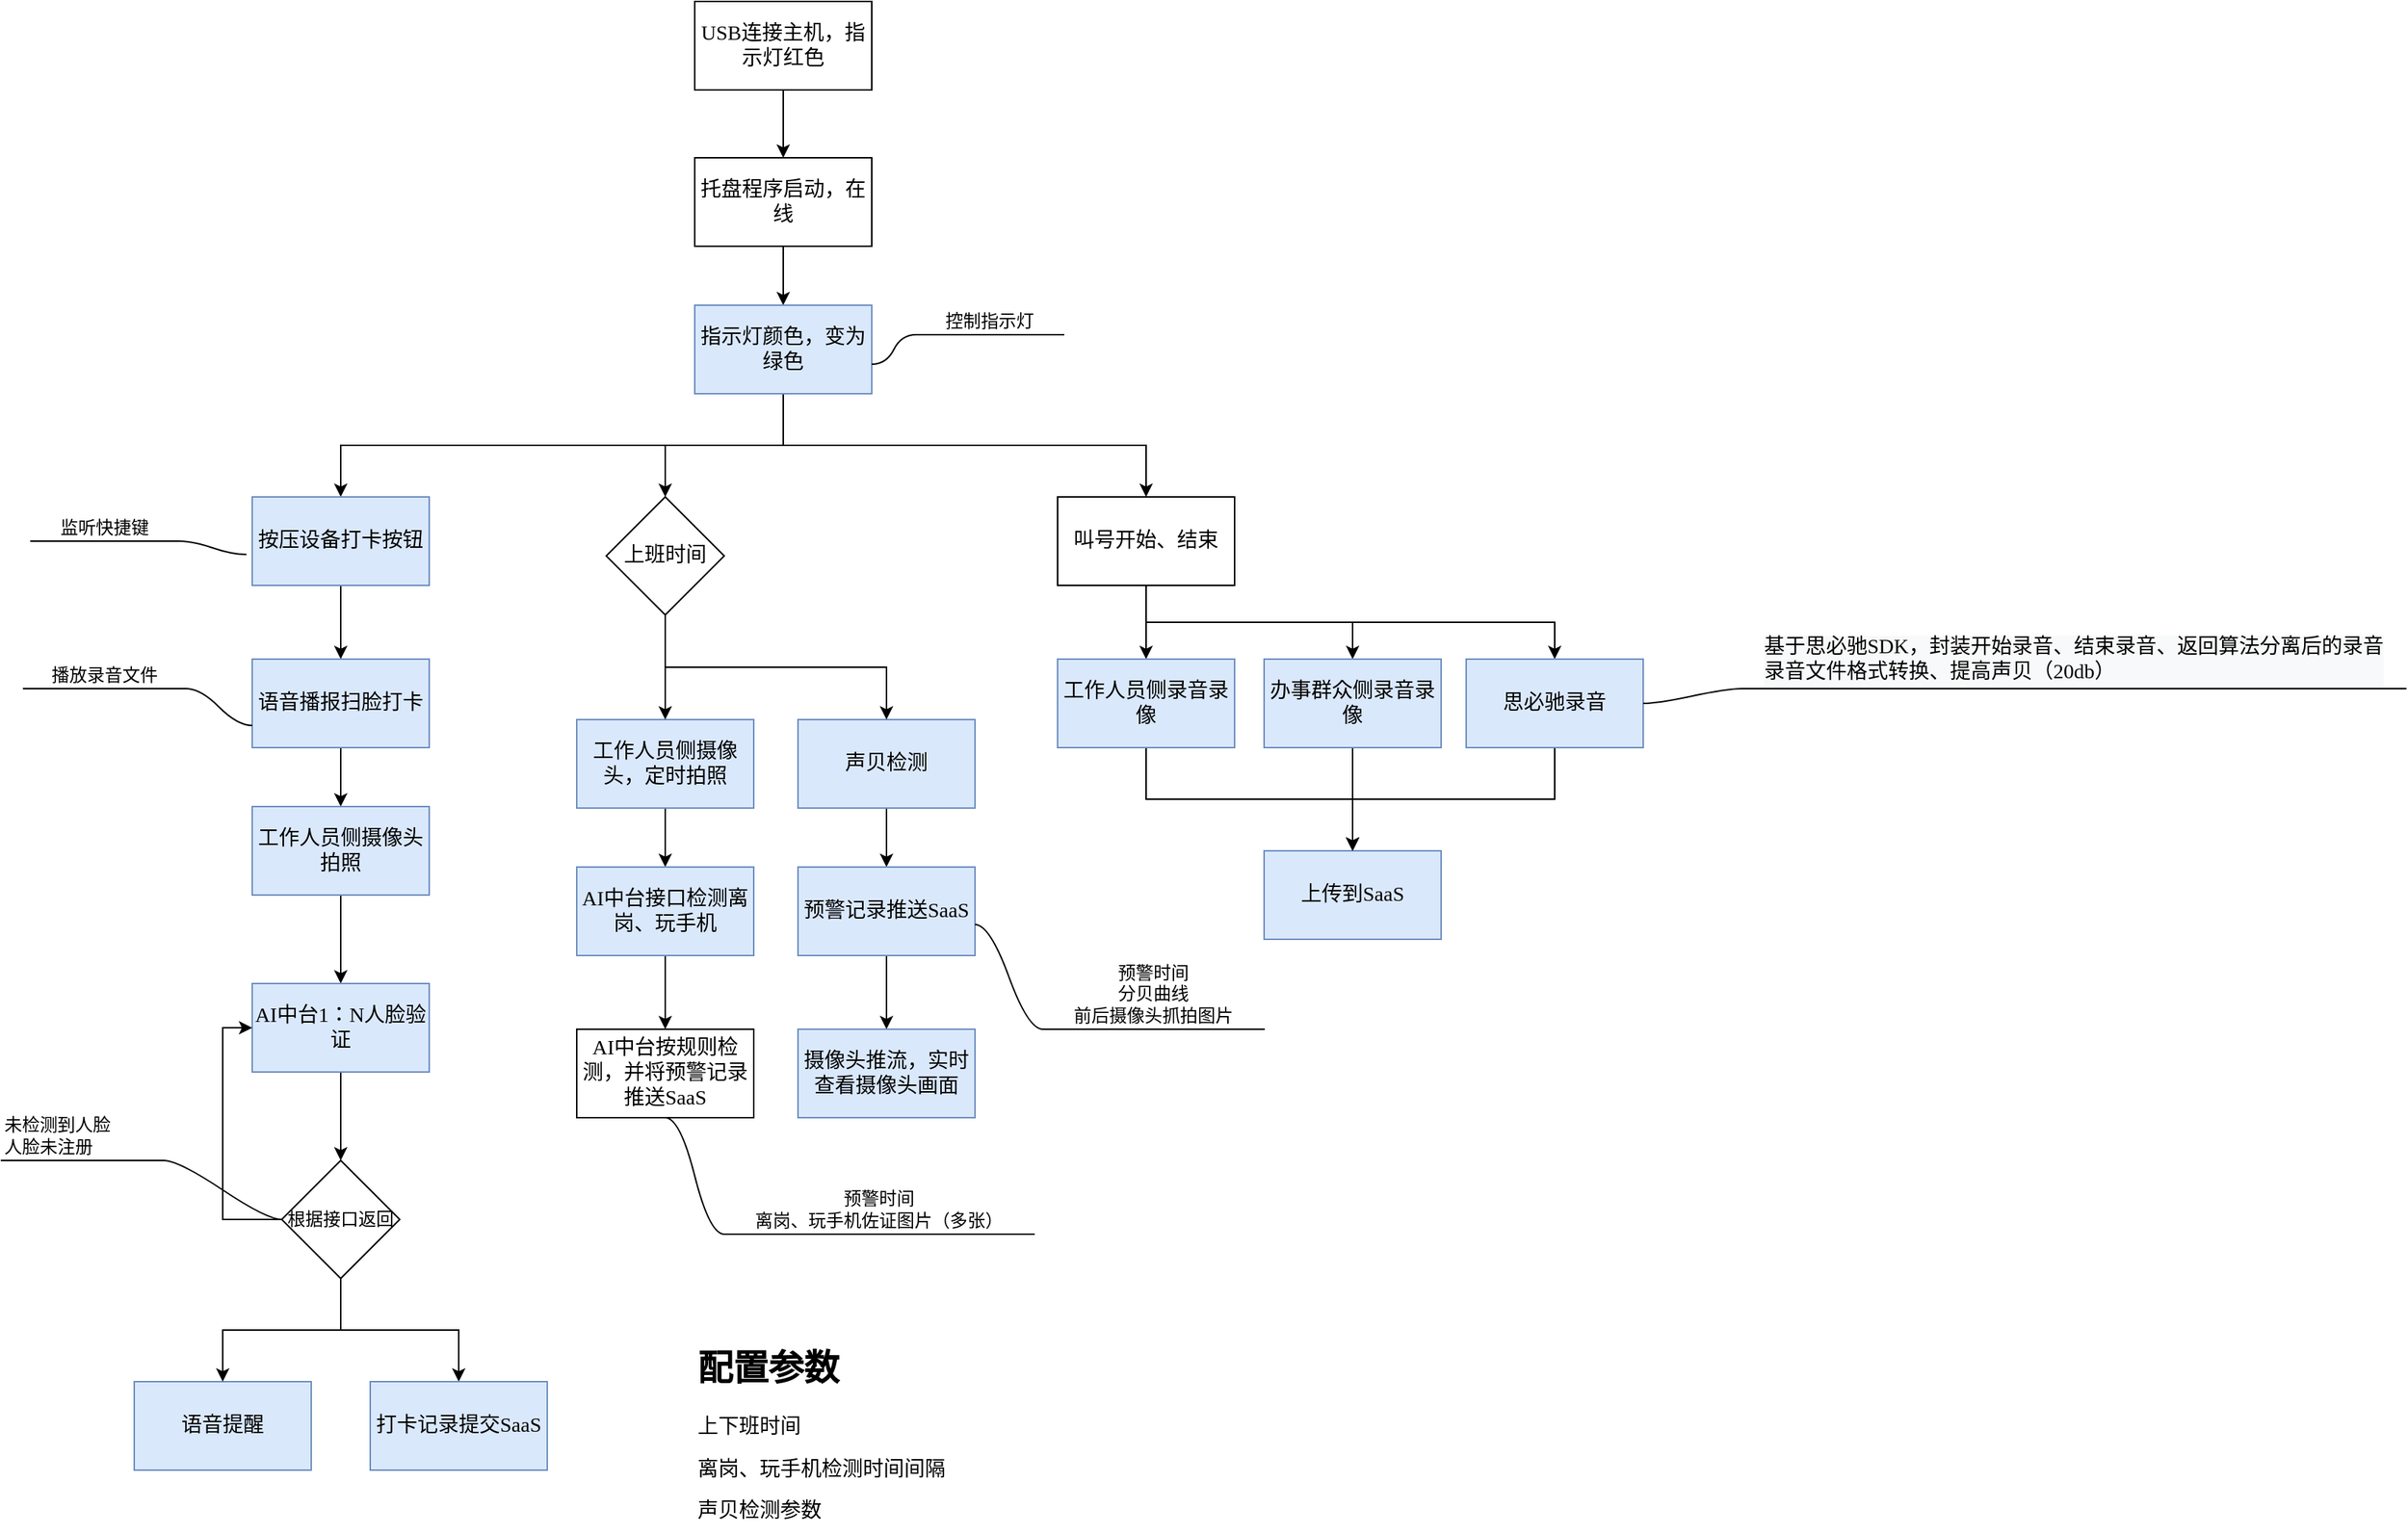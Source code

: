 <mxfile version="24.9.0">
  <diagram name="第 1 页" id="kdUgp8HAoLFUEc_NWHWy">
    <mxGraphModel dx="1434" dy="792" grid="1" gridSize="10" guides="1" tooltips="1" connect="1" arrows="1" fold="1" page="1" pageScale="1" pageWidth="827" pageHeight="1169" math="0" shadow="0">
      <root>
        <mxCell id="0" />
        <mxCell id="1" parent="0" />
        <mxCell id="lpU7cfMmDj1gJtjpGfW_-1" style="edgeStyle=orthogonalEdgeStyle;rounded=0;orthogonalLoop=1;jettySize=auto;html=1;exitX=0.5;exitY=1;exitDx=0;exitDy=0;entryX=0.5;entryY=0;entryDx=0;entryDy=0;fontFamily=阿里巴巴普惠体;fontSize=14;" parent="1" source="lpU7cfMmDj1gJtjpGfW_-2" target="lpU7cfMmDj1gJtjpGfW_-4" edge="1">
          <mxGeometry relative="1" as="geometry" />
        </mxCell>
        <mxCell id="lpU7cfMmDj1gJtjpGfW_-2" value="USB连接主机，指示灯红色" style="rounded=0;whiteSpace=wrap;html=1;fontFamily=阿里巴巴普惠体;fontSize=14;" parent="1" vertex="1">
          <mxGeometry x="530" y="94" width="120" height="60" as="geometry" />
        </mxCell>
        <mxCell id="lpU7cfMmDj1gJtjpGfW_-3" style="edgeStyle=orthogonalEdgeStyle;rounded=0;orthogonalLoop=1;jettySize=auto;html=1;exitX=0.5;exitY=1;exitDx=0;exitDy=0;entryX=0.5;entryY=0;entryDx=0;entryDy=0;fontFamily=阿里巴巴普惠体;fontSize=14;" parent="1" source="lpU7cfMmDj1gJtjpGfW_-4" target="lpU7cfMmDj1gJtjpGfW_-8" edge="1">
          <mxGeometry relative="1" as="geometry" />
        </mxCell>
        <mxCell id="lpU7cfMmDj1gJtjpGfW_-4" value="托盘程序启动，在线" style="rounded=0;whiteSpace=wrap;html=1;fontFamily=阿里巴巴普惠体;fontSize=14;" parent="1" vertex="1">
          <mxGeometry x="530" y="200" width="120" height="60" as="geometry" />
        </mxCell>
        <mxCell id="lpU7cfMmDj1gJtjpGfW_-5" style="edgeStyle=orthogonalEdgeStyle;rounded=0;orthogonalLoop=1;jettySize=auto;html=1;exitX=0.5;exitY=1;exitDx=0;exitDy=0;entryX=0.5;entryY=0;entryDx=0;entryDy=0;fontFamily=阿里巴巴普惠体;fontSize=14;" parent="1" source="lpU7cfMmDj1gJtjpGfW_-8" target="lpU7cfMmDj1gJtjpGfW_-10" edge="1">
          <mxGeometry relative="1" as="geometry" />
        </mxCell>
        <mxCell id="lpU7cfMmDj1gJtjpGfW_-7" style="edgeStyle=orthogonalEdgeStyle;rounded=0;orthogonalLoop=1;jettySize=auto;html=1;exitX=0.5;exitY=1;exitDx=0;exitDy=0;entryX=0.5;entryY=0;entryDx=0;entryDy=0;fontFamily=阿里巴巴普惠体;fontSize=14;" parent="1" source="lpU7cfMmDj1gJtjpGfW_-8" target="lpU7cfMmDj1gJtjpGfW_-28" edge="1">
          <mxGeometry relative="1" as="geometry" />
        </mxCell>
        <mxCell id="lpU7cfMmDj1gJtjpGfW_-67" style="edgeStyle=orthogonalEdgeStyle;rounded=0;orthogonalLoop=1;jettySize=auto;html=1;exitX=0.5;exitY=1;exitDx=0;exitDy=0;entryX=0.5;entryY=0;entryDx=0;entryDy=0;" parent="1" source="lpU7cfMmDj1gJtjpGfW_-8" target="lpU7cfMmDj1gJtjpGfW_-46" edge="1">
          <mxGeometry relative="1" as="geometry" />
        </mxCell>
        <mxCell id="lpU7cfMmDj1gJtjpGfW_-8" value="指示灯颜色，变为绿色" style="rounded=0;whiteSpace=wrap;html=1;fontFamily=阿里巴巴普惠体;fontSize=14;fillColor=#dae8fc;strokeColor=#6c8ebf;" parent="1" vertex="1">
          <mxGeometry x="530" y="300" width="120" height="60" as="geometry" />
        </mxCell>
        <mxCell id="lpU7cfMmDj1gJtjpGfW_-9" style="edgeStyle=orthogonalEdgeStyle;rounded=0;orthogonalLoop=1;jettySize=auto;html=1;exitX=0.5;exitY=1;exitDx=0;exitDy=0;fontFamily=阿里巴巴普惠体;fontSize=14;" parent="1" source="lpU7cfMmDj1gJtjpGfW_-10" target="lpU7cfMmDj1gJtjpGfW_-12" edge="1">
          <mxGeometry relative="1" as="geometry" />
        </mxCell>
        <mxCell id="lpU7cfMmDj1gJtjpGfW_-10" value="按压设备打卡按钮" style="rounded=0;whiteSpace=wrap;html=1;fontFamily=阿里巴巴普惠体;fontSize=14;fillColor=#dae8fc;strokeColor=#6c8ebf;" parent="1" vertex="1">
          <mxGeometry x="230" y="430" width="120" height="60" as="geometry" />
        </mxCell>
        <mxCell id="lpU7cfMmDj1gJtjpGfW_-11" style="edgeStyle=orthogonalEdgeStyle;rounded=0;orthogonalLoop=1;jettySize=auto;html=1;exitX=0.5;exitY=1;exitDx=0;exitDy=0;entryX=0.5;entryY=0;entryDx=0;entryDy=0;fontFamily=阿里巴巴普惠体;fontSize=14;" parent="1" source="lpU7cfMmDj1gJtjpGfW_-12" target="lpU7cfMmDj1gJtjpGfW_-14" edge="1">
          <mxGeometry relative="1" as="geometry" />
        </mxCell>
        <mxCell id="lpU7cfMmDj1gJtjpGfW_-12" value="语音播报扫脸打卡" style="rounded=0;whiteSpace=wrap;html=1;fontFamily=阿里巴巴普惠体;fontSize=14;fillColor=#dae8fc;strokeColor=#6c8ebf;" parent="1" vertex="1">
          <mxGeometry x="230" y="540" width="120" height="60" as="geometry" />
        </mxCell>
        <mxCell id="lpU7cfMmDj1gJtjpGfW_-13" style="edgeStyle=orthogonalEdgeStyle;rounded=0;orthogonalLoop=1;jettySize=auto;html=1;exitX=0.5;exitY=1;exitDx=0;exitDy=0;entryX=0.5;entryY=0;entryDx=0;entryDy=0;fontFamily=阿里巴巴普惠体;fontSize=14;" parent="1" source="lpU7cfMmDj1gJtjpGfW_-14" target="lpU7cfMmDj1gJtjpGfW_-16" edge="1">
          <mxGeometry relative="1" as="geometry" />
        </mxCell>
        <mxCell id="lpU7cfMmDj1gJtjpGfW_-14" value="工作人员侧摄像头拍照" style="rounded=0;whiteSpace=wrap;html=1;fontFamily=阿里巴巴普惠体;fontSize=14;fillColor=#dae8fc;strokeColor=#6c8ebf;" parent="1" vertex="1">
          <mxGeometry x="230" y="640" width="120" height="60" as="geometry" />
        </mxCell>
        <mxCell id="lpU7cfMmDj1gJtjpGfW_-55" style="edgeStyle=orthogonalEdgeStyle;rounded=0;orthogonalLoop=1;jettySize=auto;html=1;exitX=0.5;exitY=1;exitDx=0;exitDy=0;entryX=0.5;entryY=0;entryDx=0;entryDy=0;" parent="1" source="lpU7cfMmDj1gJtjpGfW_-16" target="lpU7cfMmDj1gJtjpGfW_-52" edge="1">
          <mxGeometry relative="1" as="geometry" />
        </mxCell>
        <mxCell id="lpU7cfMmDj1gJtjpGfW_-16" value="AI中台1：N人脸验证" style="rounded=0;whiteSpace=wrap;html=1;fontFamily=阿里巴巴普惠体;fontSize=14;fillColor=#dae8fc;strokeColor=#6c8ebf;" parent="1" vertex="1">
          <mxGeometry x="230" y="760" width="120" height="60" as="geometry" />
        </mxCell>
        <mxCell id="lpU7cfMmDj1gJtjpGfW_-17" value="语音提醒" style="rounded=0;whiteSpace=wrap;html=1;fontFamily=阿里巴巴普惠体;fontSize=14;fillColor=#dae8fc;strokeColor=#6c8ebf;" parent="1" vertex="1">
          <mxGeometry x="150" y="1030" width="120" height="60" as="geometry" />
        </mxCell>
        <mxCell id="lpU7cfMmDj1gJtjpGfW_-21" style="edgeStyle=orthogonalEdgeStyle;rounded=0;orthogonalLoop=1;jettySize=auto;html=1;exitX=0.5;exitY=1;exitDx=0;exitDy=0;entryX=0.5;entryY=0;entryDx=0;entryDy=0;fontFamily=阿里巴巴普惠体;fontSize=14;" parent="1" source="lpU7cfMmDj1gJtjpGfW_-22" target="lpU7cfMmDj1gJtjpGfW_-24" edge="1">
          <mxGeometry relative="1" as="geometry" />
        </mxCell>
        <mxCell id="lpU7cfMmDj1gJtjpGfW_-22" value="工作人员侧摄像头，定时拍照" style="rounded=0;whiteSpace=wrap;html=1;fontFamily=阿里巴巴普惠体;fontSize=14;fillColor=#dae8fc;strokeColor=#6c8ebf;" parent="1" vertex="1">
          <mxGeometry x="450" y="581" width="120" height="60" as="geometry" />
        </mxCell>
        <mxCell id="lpU7cfMmDj1gJtjpGfW_-23" style="edgeStyle=orthogonalEdgeStyle;rounded=0;orthogonalLoop=1;jettySize=auto;html=1;exitX=0.5;exitY=1;exitDx=0;exitDy=0;entryX=0.5;entryY=0;entryDx=0;entryDy=0;fontFamily=阿里巴巴普惠体;fontSize=14;" parent="1" source="lpU7cfMmDj1gJtjpGfW_-24" target="lpU7cfMmDj1gJtjpGfW_-38" edge="1">
          <mxGeometry relative="1" as="geometry" />
        </mxCell>
        <mxCell id="lpU7cfMmDj1gJtjpGfW_-24" value="AI中台接口检测离岗、玩手机" style="rounded=0;whiteSpace=wrap;html=1;fontFamily=阿里巴巴普惠体;fontSize=14;fillColor=#dae8fc;strokeColor=#6c8ebf;" parent="1" vertex="1">
          <mxGeometry x="450" y="681" width="120" height="60" as="geometry" />
        </mxCell>
        <mxCell id="lpU7cfMmDj1gJtjpGfW_-25" style="edgeStyle=orthogonalEdgeStyle;rounded=0;orthogonalLoop=1;jettySize=auto;html=1;exitX=0.5;exitY=1;exitDx=0;exitDy=0;entryX=0.5;entryY=0;entryDx=0;entryDy=0;fontFamily=阿里巴巴普惠体;fontSize=14;" parent="1" source="lpU7cfMmDj1gJtjpGfW_-28" target="lpU7cfMmDj1gJtjpGfW_-30" edge="1">
          <mxGeometry relative="1" as="geometry" />
        </mxCell>
        <mxCell id="lpU7cfMmDj1gJtjpGfW_-26" style="edgeStyle=orthogonalEdgeStyle;rounded=0;orthogonalLoop=1;jettySize=auto;html=1;exitX=0.5;exitY=1;exitDx=0;exitDy=0;entryX=0.5;entryY=0;entryDx=0;entryDy=0;fontFamily=阿里巴巴普惠体;fontSize=14;" parent="1" source="lpU7cfMmDj1gJtjpGfW_-28" target="lpU7cfMmDj1gJtjpGfW_-35" edge="1">
          <mxGeometry relative="1" as="geometry" />
        </mxCell>
        <mxCell id="lpU7cfMmDj1gJtjpGfW_-27" style="edgeStyle=orthogonalEdgeStyle;rounded=0;orthogonalLoop=1;jettySize=auto;html=1;exitX=0.5;exitY=1;exitDx=0;exitDy=0;entryX=0.5;entryY=0;entryDx=0;entryDy=0;fontFamily=阿里巴巴普惠体;fontSize=14;" parent="1" source="lpU7cfMmDj1gJtjpGfW_-28" target="lpU7cfMmDj1gJtjpGfW_-33" edge="1">
          <mxGeometry relative="1" as="geometry" />
        </mxCell>
        <mxCell id="lpU7cfMmDj1gJtjpGfW_-28" value="叫号开始、结束" style="rounded=0;whiteSpace=wrap;html=1;fontFamily=阿里巴巴普惠体;fontSize=14;" parent="1" vertex="1">
          <mxGeometry x="776" y="430" width="120" height="60" as="geometry" />
        </mxCell>
        <mxCell id="lpU7cfMmDj1gJtjpGfW_-29" style="edgeStyle=orthogonalEdgeStyle;rounded=0;orthogonalLoop=1;jettySize=auto;html=1;exitX=0.5;exitY=1;exitDx=0;exitDy=0;entryX=0.5;entryY=0;entryDx=0;entryDy=0;fontFamily=阿里巴巴普惠体;fontSize=14;" parent="1" source="lpU7cfMmDj1gJtjpGfW_-30" target="lpU7cfMmDj1gJtjpGfW_-31" edge="1">
          <mxGeometry relative="1" as="geometry" />
        </mxCell>
        <mxCell id="lpU7cfMmDj1gJtjpGfW_-30" value="工作人员侧录音录像" style="rounded=0;whiteSpace=wrap;html=1;fontFamily=阿里巴巴普惠体;fontSize=14;fillColor=#dae8fc;strokeColor=#6c8ebf;" parent="1" vertex="1">
          <mxGeometry x="776" y="540" width="120" height="60" as="geometry" />
        </mxCell>
        <mxCell id="lpU7cfMmDj1gJtjpGfW_-31" value="上传到SaaS" style="rounded=0;whiteSpace=wrap;html=1;fontFamily=阿里巴巴普惠体;fontSize=14;fillColor=#dae8fc;strokeColor=#6c8ebf;" parent="1" vertex="1">
          <mxGeometry x="916" y="670" width="120" height="60" as="geometry" />
        </mxCell>
        <mxCell id="lpU7cfMmDj1gJtjpGfW_-32" style="edgeStyle=orthogonalEdgeStyle;rounded=0;orthogonalLoop=1;jettySize=auto;html=1;exitX=0.5;exitY=1;exitDx=0;exitDy=0;entryX=0.5;entryY=0;entryDx=0;entryDy=0;fontFamily=阿里巴巴普惠体;fontSize=14;" parent="1" source="lpU7cfMmDj1gJtjpGfW_-33" target="lpU7cfMmDj1gJtjpGfW_-31" edge="1">
          <mxGeometry relative="1" as="geometry" />
        </mxCell>
        <mxCell id="lpU7cfMmDj1gJtjpGfW_-33" value="思必驰录音" style="rounded=0;whiteSpace=wrap;html=1;fontFamily=阿里巴巴普惠体;fontSize=14;fillColor=#dae8fc;strokeColor=#6c8ebf;" parent="1" vertex="1">
          <mxGeometry x="1053" y="540" width="120" height="60" as="geometry" />
        </mxCell>
        <mxCell id="lpU7cfMmDj1gJtjpGfW_-34" style="edgeStyle=orthogonalEdgeStyle;rounded=0;orthogonalLoop=1;jettySize=auto;html=1;exitX=0.5;exitY=1;exitDx=0;exitDy=0;entryX=0.5;entryY=0;entryDx=0;entryDy=0;fontFamily=阿里巴巴普惠体;fontSize=14;" parent="1" source="lpU7cfMmDj1gJtjpGfW_-35" target="lpU7cfMmDj1gJtjpGfW_-31" edge="1">
          <mxGeometry relative="1" as="geometry" />
        </mxCell>
        <mxCell id="lpU7cfMmDj1gJtjpGfW_-35" value="办事群众侧录音录像" style="rounded=0;whiteSpace=wrap;html=1;fontFamily=阿里巴巴普惠体;fontSize=14;fillColor=#dae8fc;strokeColor=#6c8ebf;" parent="1" vertex="1">
          <mxGeometry x="916" y="540" width="120" height="60" as="geometry" />
        </mxCell>
        <mxCell id="lpU7cfMmDj1gJtjpGfW_-36" style="edgeStyle=orthogonalEdgeStyle;rounded=0;orthogonalLoop=1;jettySize=auto;html=1;exitX=0.5;exitY=1;exitDx=0;exitDy=0;entryX=0.5;entryY=0;entryDx=0;entryDy=0;fontFamily=阿里巴巴普惠体;fontSize=14;" parent="1" source="lpU7cfMmDj1gJtjpGfW_-37" target="lpU7cfMmDj1gJtjpGfW_-39" edge="1">
          <mxGeometry relative="1" as="geometry" />
        </mxCell>
        <mxCell id="lpU7cfMmDj1gJtjpGfW_-37" value="声贝检测" style="rounded=0;whiteSpace=wrap;html=1;fontFamily=阿里巴巴普惠体;fontSize=14;fillColor=#dae8fc;strokeColor=#6c8ebf;" parent="1" vertex="1">
          <mxGeometry x="600" y="581" width="120" height="60" as="geometry" />
        </mxCell>
        <mxCell id="lpU7cfMmDj1gJtjpGfW_-38" value="AI中台按规则检测，并将预警记录推送SaaS" style="rounded=0;whiteSpace=wrap;html=1;fontFamily=阿里巴巴普惠体;fontSize=14;" parent="1" vertex="1">
          <mxGeometry x="450" y="791" width="120" height="60" as="geometry" />
        </mxCell>
        <mxCell id="lpU7cfMmDj1gJtjpGfW_-78" style="edgeStyle=orthogonalEdgeStyle;rounded=0;orthogonalLoop=1;jettySize=auto;html=1;exitX=0.5;exitY=1;exitDx=0;exitDy=0;entryX=0.5;entryY=0;entryDx=0;entryDy=0;" parent="1" source="lpU7cfMmDj1gJtjpGfW_-39" target="lpU7cfMmDj1gJtjpGfW_-77" edge="1">
          <mxGeometry relative="1" as="geometry" />
        </mxCell>
        <mxCell id="lpU7cfMmDj1gJtjpGfW_-39" value="预警记录推送SaaS" style="rounded=0;whiteSpace=wrap;html=1;fontFamily=阿里巴巴普惠体;fontSize=14;fillColor=#dae8fc;strokeColor=#6c8ebf;" parent="1" vertex="1">
          <mxGeometry x="600" y="681" width="120" height="60" as="geometry" />
        </mxCell>
        <mxCell id="lpU7cfMmDj1gJtjpGfW_-44" value="控制指示灯" style="whiteSpace=wrap;html=1;shape=partialRectangle;top=0;left=0;bottom=1;right=0;points=[[0,1],[1,1]];fillColor=none;align=center;verticalAlign=bottom;routingCenterY=0.5;snapToPoint=1;recursiveResize=0;autosize=1;treeFolding=1;treeMoving=1;newEdgeStyle={&quot;edgeStyle&quot;:&quot;entityRelationEdgeStyle&quot;,&quot;startArrow&quot;:&quot;none&quot;,&quot;endArrow&quot;:&quot;none&quot;,&quot;segment&quot;:10,&quot;curved&quot;:1,&quot;sourcePerimeterSpacing&quot;:0,&quot;targetPerimeterSpacing&quot;:0};" parent="1" vertex="1">
          <mxGeometry x="680" y="290" width="100" height="30" as="geometry" />
        </mxCell>
        <mxCell id="lpU7cfMmDj1gJtjpGfW_-45" value="" style="edgeStyle=entityRelationEdgeStyle;startArrow=none;endArrow=none;segment=10;curved=1;sourcePerimeterSpacing=0;targetPerimeterSpacing=0;rounded=0;" parent="1" target="lpU7cfMmDj1gJtjpGfW_-44" edge="1">
          <mxGeometry relative="1" as="geometry">
            <mxPoint x="650" y="340" as="sourcePoint" />
          </mxGeometry>
        </mxCell>
        <mxCell id="lpU7cfMmDj1gJtjpGfW_-65" style="edgeStyle=orthogonalEdgeStyle;rounded=0;orthogonalLoop=1;jettySize=auto;html=1;exitX=0.5;exitY=1;exitDx=0;exitDy=0;entryX=0.5;entryY=0;entryDx=0;entryDy=0;" parent="1" source="lpU7cfMmDj1gJtjpGfW_-46" target="lpU7cfMmDj1gJtjpGfW_-22" edge="1">
          <mxGeometry relative="1" as="geometry" />
        </mxCell>
        <mxCell id="lpU7cfMmDj1gJtjpGfW_-68" style="edgeStyle=orthogonalEdgeStyle;rounded=0;orthogonalLoop=1;jettySize=auto;html=1;exitX=0.5;exitY=1;exitDx=0;exitDy=0;" parent="1" source="lpU7cfMmDj1gJtjpGfW_-46" target="lpU7cfMmDj1gJtjpGfW_-37" edge="1">
          <mxGeometry relative="1" as="geometry" />
        </mxCell>
        <mxCell id="lpU7cfMmDj1gJtjpGfW_-46" value="&lt;span style=&quot;font-family: 阿里巴巴普惠体; font-size: 14px;&quot;&gt;上班时间&lt;/span&gt;" style="rhombus;whiteSpace=wrap;html=1;" parent="1" vertex="1">
          <mxGeometry x="470" y="430" width="80" height="80" as="geometry" />
        </mxCell>
        <mxCell id="lpU7cfMmDj1gJtjpGfW_-47" value="监听快捷键" style="whiteSpace=wrap;html=1;shape=partialRectangle;top=0;left=0;bottom=1;right=0;points=[[0,1],[1,1]];fillColor=none;align=center;verticalAlign=bottom;routingCenterY=0.5;snapToPoint=1;recursiveResize=0;autosize=1;treeFolding=1;treeMoving=1;newEdgeStyle={&quot;edgeStyle&quot;:&quot;entityRelationEdgeStyle&quot;,&quot;startArrow&quot;:&quot;none&quot;,&quot;endArrow&quot;:&quot;none&quot;,&quot;segment&quot;:10,&quot;curved&quot;:1,&quot;sourcePerimeterSpacing&quot;:0,&quot;targetPerimeterSpacing&quot;:0};flipH=1;" parent="1" vertex="1">
          <mxGeometry x="80" y="430" width="100" height="30" as="geometry" />
        </mxCell>
        <mxCell id="lpU7cfMmDj1gJtjpGfW_-48" value="" style="edgeStyle=entityRelationEdgeStyle;startArrow=none;endArrow=none;segment=10;curved=1;sourcePerimeterSpacing=0;targetPerimeterSpacing=0;rounded=0;exitX=-0.033;exitY=0.65;exitDx=0;exitDy=0;exitPerimeter=0;" parent="1" source="lpU7cfMmDj1gJtjpGfW_-10" target="lpU7cfMmDj1gJtjpGfW_-47" edge="1">
          <mxGeometry relative="1" as="geometry">
            <mxPoint x="90" y="480" as="sourcePoint" />
          </mxGeometry>
        </mxCell>
        <mxCell id="lpU7cfMmDj1gJtjpGfW_-50" value="播放录音文件" style="whiteSpace=wrap;html=1;shape=partialRectangle;top=0;left=0;bottom=1;right=0;points=[[0,1],[1,1]];fillColor=none;align=center;verticalAlign=bottom;routingCenterY=0.5;snapToPoint=1;recursiveResize=0;autosize=1;treeFolding=1;treeMoving=1;newEdgeStyle={&quot;edgeStyle&quot;:&quot;entityRelationEdgeStyle&quot;,&quot;startArrow&quot;:&quot;none&quot;,&quot;endArrow&quot;:&quot;none&quot;,&quot;segment&quot;:10,&quot;curved&quot;:1,&quot;sourcePerimeterSpacing&quot;:0,&quot;targetPerimeterSpacing&quot;:0};flipH=1;" parent="1" vertex="1">
          <mxGeometry x="75" y="530" width="110" height="30" as="geometry" />
        </mxCell>
        <mxCell id="lpU7cfMmDj1gJtjpGfW_-51" value="" style="edgeStyle=entityRelationEdgeStyle;startArrow=none;endArrow=none;segment=10;curved=1;sourcePerimeterSpacing=0;targetPerimeterSpacing=0;rounded=0;exitX=0;exitY=0.75;exitDx=0;exitDy=0;" parent="1" source="lpU7cfMmDj1gJtjpGfW_-12" target="lpU7cfMmDj1gJtjpGfW_-50" edge="1">
          <mxGeometry relative="1" as="geometry">
            <mxPoint x="80" y="585" as="sourcePoint" />
          </mxGeometry>
        </mxCell>
        <mxCell id="lpU7cfMmDj1gJtjpGfW_-53" style="edgeStyle=orthogonalEdgeStyle;rounded=0;orthogonalLoop=1;jettySize=auto;html=1;exitX=0.5;exitY=1;exitDx=0;exitDy=0;entryX=0.5;entryY=0;entryDx=0;entryDy=0;" parent="1" source="lpU7cfMmDj1gJtjpGfW_-52" target="lpU7cfMmDj1gJtjpGfW_-17" edge="1">
          <mxGeometry relative="1" as="geometry" />
        </mxCell>
        <mxCell id="lpU7cfMmDj1gJtjpGfW_-54" style="edgeStyle=orthogonalEdgeStyle;rounded=0;orthogonalLoop=1;jettySize=auto;html=1;exitX=0;exitY=0.5;exitDx=0;exitDy=0;entryX=0;entryY=0.5;entryDx=0;entryDy=0;" parent="1" source="lpU7cfMmDj1gJtjpGfW_-52" target="lpU7cfMmDj1gJtjpGfW_-16" edge="1">
          <mxGeometry relative="1" as="geometry" />
        </mxCell>
        <mxCell id="lpU7cfMmDj1gJtjpGfW_-61" style="edgeStyle=orthogonalEdgeStyle;rounded=0;orthogonalLoop=1;jettySize=auto;html=1;exitX=0.5;exitY=1;exitDx=0;exitDy=0;entryX=0.5;entryY=0;entryDx=0;entryDy=0;" parent="1" source="lpU7cfMmDj1gJtjpGfW_-52" target="lpU7cfMmDj1gJtjpGfW_-60" edge="1">
          <mxGeometry relative="1" as="geometry" />
        </mxCell>
        <mxCell id="lpU7cfMmDj1gJtjpGfW_-52" value="根据接口返回" style="rhombus;whiteSpace=wrap;html=1;" parent="1" vertex="1">
          <mxGeometry x="250" y="880" width="80" height="80" as="geometry" />
        </mxCell>
        <mxCell id="lpU7cfMmDj1gJtjpGfW_-58" value="&lt;div&gt;&lt;br&gt;&lt;/div&gt;&lt;div&gt;&lt;br&gt;&lt;/div&gt;&lt;div&gt;&lt;br&gt;&lt;/div&gt;&lt;div&gt;&lt;br&gt;&lt;/div&gt;&lt;div&gt;&lt;br&gt;&lt;/div&gt;&lt;div&gt;&lt;span style=&quot;background-color: initial;&quot;&gt;未检测到人脸&lt;/span&gt;&lt;/div&gt;&lt;div&gt;人脸未注册&lt;/div&gt;" style="whiteSpace=wrap;html=1;shape=partialRectangle;top=0;left=0;bottom=1;right=0;points=[[0,1],[1,1]];fillColor=none;align=left;verticalAlign=bottom;routingCenterY=0.5;snapToPoint=1;recursiveResize=0;autosize=1;treeFolding=1;treeMoving=1;newEdgeStyle={&quot;edgeStyle&quot;:&quot;entityRelationEdgeStyle&quot;,&quot;startArrow&quot;:&quot;none&quot;,&quot;endArrow&quot;:&quot;none&quot;,&quot;segment&quot;:10,&quot;curved&quot;:1,&quot;sourcePerimeterSpacing&quot;:0,&quot;targetPerimeterSpacing&quot;:0};flipH=1;" parent="1" vertex="1">
          <mxGeometry x="60" y="830" width="110" height="50" as="geometry" />
        </mxCell>
        <mxCell id="lpU7cfMmDj1gJtjpGfW_-59" value="" style="edgeStyle=entityRelationEdgeStyle;startArrow=none;endArrow=none;segment=10;curved=1;sourcePerimeterSpacing=0;targetPerimeterSpacing=0;rounded=0;exitX=0;exitY=0.5;exitDx=0;exitDy=0;" parent="1" source="lpU7cfMmDj1gJtjpGfW_-52" target="lpU7cfMmDj1gJtjpGfW_-58" edge="1">
          <mxGeometry relative="1" as="geometry">
            <mxPoint x="90" y="860" as="sourcePoint" />
          </mxGeometry>
        </mxCell>
        <mxCell id="lpU7cfMmDj1gJtjpGfW_-60" value="打卡记录提交SaaS" style="rounded=0;whiteSpace=wrap;html=1;fontFamily=阿里巴巴普惠体;fontSize=14;fillColor=#dae8fc;strokeColor=#6c8ebf;" parent="1" vertex="1">
          <mxGeometry x="310" y="1030" width="120" height="60" as="geometry" />
        </mxCell>
        <mxCell id="lpU7cfMmDj1gJtjpGfW_-71" value="&lt;div&gt;&lt;br&gt;&lt;/div&gt;&lt;div&gt;&lt;br&gt;&lt;/div&gt;预警时间&lt;div&gt;分贝曲线&lt;div&gt;前后摄像头抓拍图片&lt;/div&gt;&lt;/div&gt;" style="whiteSpace=wrap;html=1;shape=partialRectangle;top=0;left=0;bottom=1;right=0;points=[[0,1],[1,1]];fillColor=none;align=center;verticalAlign=bottom;routingCenterY=0.5;snapToPoint=1;recursiveResize=0;autosize=1;treeFolding=1;treeMoving=1;newEdgeStyle={&quot;edgeStyle&quot;:&quot;entityRelationEdgeStyle&quot;,&quot;startArrow&quot;:&quot;none&quot;,&quot;endArrow&quot;:&quot;none&quot;,&quot;segment&quot;:10,&quot;curved&quot;:1,&quot;sourcePerimeterSpacing&quot;:0,&quot;targetPerimeterSpacing&quot;:0};" parent="1" vertex="1">
          <mxGeometry x="766" y="720" width="150" height="71" as="geometry" />
        </mxCell>
        <mxCell id="lpU7cfMmDj1gJtjpGfW_-72" value="" style="edgeStyle=entityRelationEdgeStyle;startArrow=none;endArrow=none;segment=10;curved=1;sourcePerimeterSpacing=0;targetPerimeterSpacing=0;rounded=0;" parent="1" target="lpU7cfMmDj1gJtjpGfW_-71" edge="1">
          <mxGeometry relative="1" as="geometry">
            <mxPoint x="720" y="720" as="sourcePoint" />
          </mxGeometry>
        </mxCell>
        <mxCell id="lpU7cfMmDj1gJtjpGfW_-75" value="预警时间&lt;div&gt;离岗、玩手机佐证图片（多张）&lt;/div&gt;" style="whiteSpace=wrap;html=1;shape=partialRectangle;top=0;left=0;bottom=1;right=0;points=[[0,1],[1,1]];fillColor=none;align=center;verticalAlign=bottom;routingCenterY=0.5;snapToPoint=1;recursiveResize=0;autosize=1;treeFolding=1;treeMoving=1;newEdgeStyle={&quot;edgeStyle&quot;:&quot;entityRelationEdgeStyle&quot;,&quot;startArrow&quot;:&quot;none&quot;,&quot;endArrow&quot;:&quot;none&quot;,&quot;segment&quot;:10,&quot;curved&quot;:1,&quot;sourcePerimeterSpacing&quot;:0,&quot;targetPerimeterSpacing&quot;:0};" parent="1" vertex="1">
          <mxGeometry x="550" y="890" width="210" height="40" as="geometry" />
        </mxCell>
        <mxCell id="lpU7cfMmDj1gJtjpGfW_-76" value="" style="edgeStyle=entityRelationEdgeStyle;startArrow=none;endArrow=none;segment=10;curved=1;sourcePerimeterSpacing=0;targetPerimeterSpacing=0;rounded=0;exitX=0.5;exitY=1;exitDx=0;exitDy=0;" parent="1" source="lpU7cfMmDj1gJtjpGfW_-38" target="lpU7cfMmDj1gJtjpGfW_-75" edge="1">
          <mxGeometry relative="1" as="geometry">
            <mxPoint x="570" y="820" as="sourcePoint" />
          </mxGeometry>
        </mxCell>
        <mxCell id="lpU7cfMmDj1gJtjpGfW_-77" value="摄像头推流，实时查看摄像头画面" style="rounded=0;whiteSpace=wrap;html=1;fontFamily=阿里巴巴普惠体;fontSize=14;fillColor=#dae8fc;strokeColor=#6c8ebf;" parent="1" vertex="1">
          <mxGeometry x="600" y="791" width="120" height="60" as="geometry" />
        </mxCell>
        <mxCell id="lpU7cfMmDj1gJtjpGfW_-80" value="&lt;div style=&quot;font-family: 阿里巴巴普惠体; font-size: 14px; text-align: left; background-color: rgb(248, 249, 250);&quot;&gt;基于思必驰SDK，封装开始录音、结束录音、返回算法分离后的录音&lt;/div&gt;&lt;div style=&quot;font-family: 阿里巴巴普惠体; font-size: 14px; text-align: left; background-color: rgb(248, 249, 250);&quot;&gt;录音文件格式转换、提高声贝（20db）&lt;/div&gt;" style="whiteSpace=wrap;html=1;shape=partialRectangle;top=0;left=0;bottom=1;right=0;points=[[0,1],[1,1]];fillColor=none;align=center;verticalAlign=bottom;routingCenterY=0.5;snapToPoint=1;recursiveResize=0;autosize=1;treeFolding=1;treeMoving=1;newEdgeStyle={&quot;edgeStyle&quot;:&quot;entityRelationEdgeStyle&quot;,&quot;startArrow&quot;:&quot;none&quot;,&quot;endArrow&quot;:&quot;none&quot;,&quot;segment&quot;:10,&quot;curved&quot;:1,&quot;sourcePerimeterSpacing&quot;:0,&quot;targetPerimeterSpacing&quot;:0};" parent="1" vertex="1">
          <mxGeometry x="1240" y="510" width="450" height="50" as="geometry" />
        </mxCell>
        <mxCell id="lpU7cfMmDj1gJtjpGfW_-81" value="" style="edgeStyle=entityRelationEdgeStyle;startArrow=none;endArrow=none;segment=10;curved=1;sourcePerimeterSpacing=0;targetPerimeterSpacing=0;rounded=0;" parent="1" target="lpU7cfMmDj1gJtjpGfW_-80" edge="1">
          <mxGeometry relative="1" as="geometry">
            <mxPoint x="1173" y="570" as="sourcePoint" />
          </mxGeometry>
        </mxCell>
        <mxCell id="nCOjrMMreZHOlyIXvPK4-1" value="&lt;h1 style=&quot;margin-top: 0px;&quot;&gt;配置参数&lt;/h1&gt;&lt;p&gt;&lt;font style=&quot;font-size: 14px;&quot;&gt;上下班时间&lt;/font&gt;&lt;/p&gt;&lt;p&gt;&lt;font style=&quot;font-size: 14px;&quot;&gt;离岗、玩手机检测时间间隔&lt;/font&gt;&lt;/p&gt;&lt;p&gt;&lt;font style=&quot;font-size: 14px;&quot;&gt;声贝检测参数&lt;/font&gt;&lt;/p&gt;&lt;p&gt;&lt;br&gt;&lt;/p&gt;" style="text;html=1;whiteSpace=wrap;overflow=hidden;rounded=0;" vertex="1" parent="1">
          <mxGeometry x="530" y="1000" width="180" height="130" as="geometry" />
        </mxCell>
      </root>
    </mxGraphModel>
  </diagram>
</mxfile>
